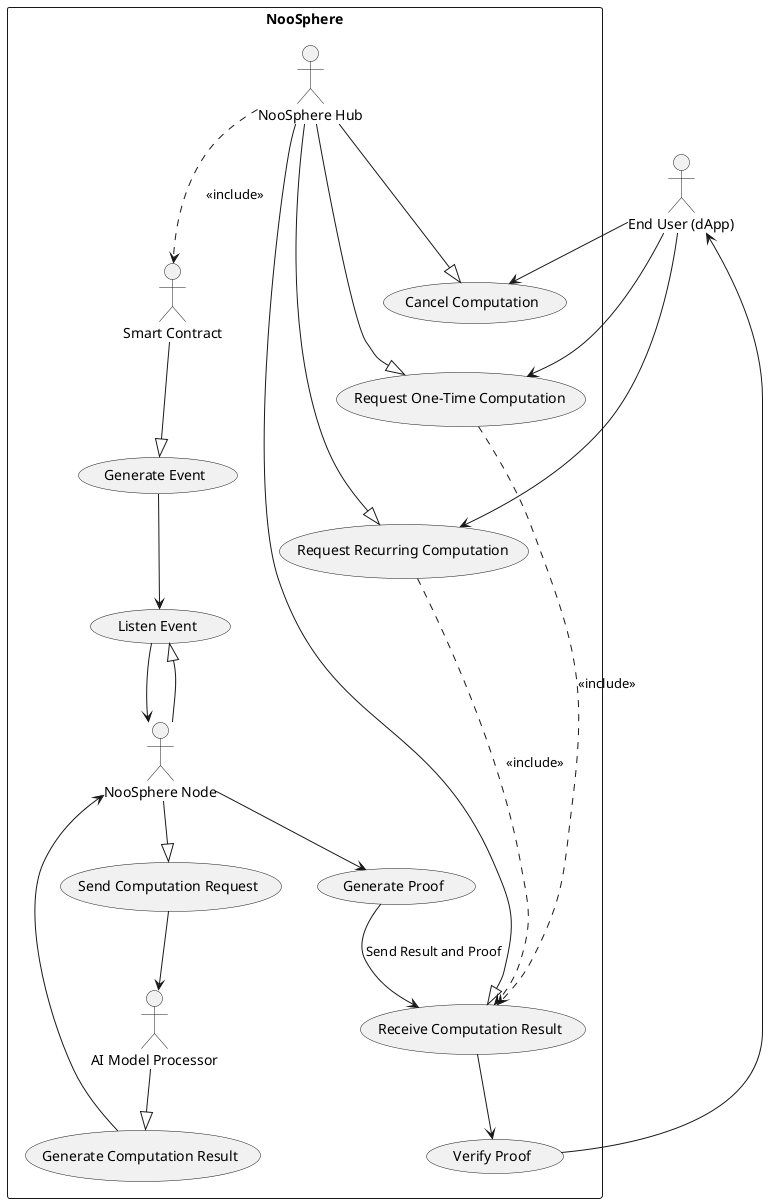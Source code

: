 @startuml
top to bottom direction

actor "End User (dApp)" as User

rectangle "NooSphere" {
  actor "NooSphere Hub" as Hub
  actor "Smart Contract" as Contract
  actor "NooSphere Node" as Node
  actor "AI Model Processor" as CNode

  usecase "Request One-Time Computation" as UC1
  usecase "Request Recurring Computation" as UC2
  usecase "Cancel Computation" as UC3
  usecase "Receive Computation Result" as UC4
  usecase "Send Computation Request" as UC5
  usecase "Generate Event" as UC7
  usecase "Listen Event" as UC8
  usecase "Generate Computation Result" as UC9
  usecase "Generate Proof" as UC10
  usecase "Verify Proof" as UC11
}

User --> UC1
User --> UC2
User --> UC3

Hub --|> UC1
Hub --|> UC2
Hub --|> UC3
Hub --|> UC4
Node --|> UC5
UC7 --> UC8
Contract --|> UC7
Node --|> UC8
UC8 --> Node


'Contract --|> UC1
'Contract --|> UC2
'Contract --|> UC3
'Contract --|> UC4

UC1 ..> UC4 : <<include>>
UC2 ..> UC4 : <<include>>
Hub ..> Contract : <<include>>

CNode --|> UC9
'CNode ..> UC9 : <<delivers>>
'UC6 ..> UC9 : <<delivers>>
UC9 --> Node

UC5 --> CNode

Node --> UC10
UC10 --> UC4 : Send Result and Proof

UC4 --> UC11

UC11 --> User

@enduml